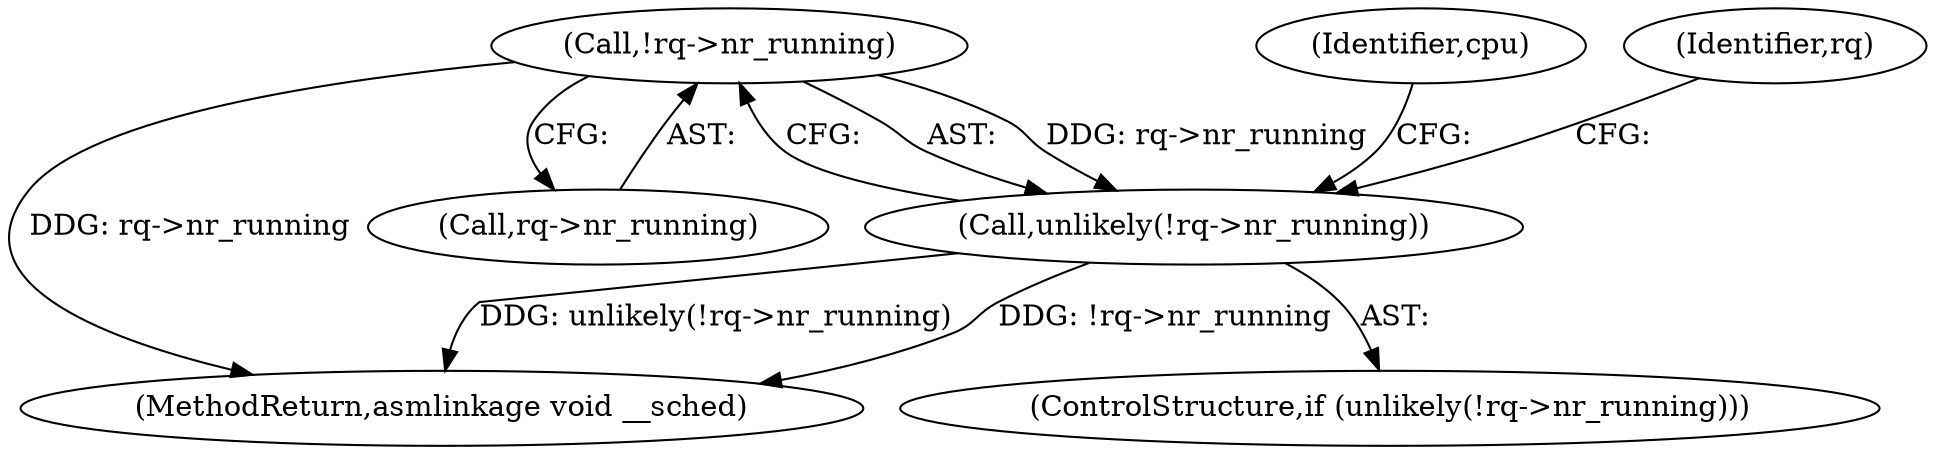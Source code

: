 digraph "0_linux_f26f9aff6aaf67e9a430d16c266f91b13a5bff64_2@pointer" {
"1000207" [label="(Call,!rq->nr_running)"];
"1000206" [label="(Call,unlikely(!rq->nr_running))"];
"1000207" [label="(Call,!rq->nr_running)"];
"1000205" [label="(ControlStructure,if (unlikely(!rq->nr_running)))"];
"1000273" [label="(MethodReturn,asmlinkage void __sched)"];
"1000212" [label="(Identifier,cpu)"];
"1000206" [label="(Call,unlikely(!rq->nr_running))"];
"1000208" [label="(Call,rq->nr_running)"];
"1000215" [label="(Identifier,rq)"];
"1000207" -> "1000206"  [label="AST: "];
"1000207" -> "1000208"  [label="CFG: "];
"1000208" -> "1000207"  [label="AST: "];
"1000206" -> "1000207"  [label="CFG: "];
"1000207" -> "1000273"  [label="DDG: rq->nr_running"];
"1000207" -> "1000206"  [label="DDG: rq->nr_running"];
"1000206" -> "1000205"  [label="AST: "];
"1000212" -> "1000206"  [label="CFG: "];
"1000215" -> "1000206"  [label="CFG: "];
"1000206" -> "1000273"  [label="DDG: unlikely(!rq->nr_running)"];
"1000206" -> "1000273"  [label="DDG: !rq->nr_running"];
}
